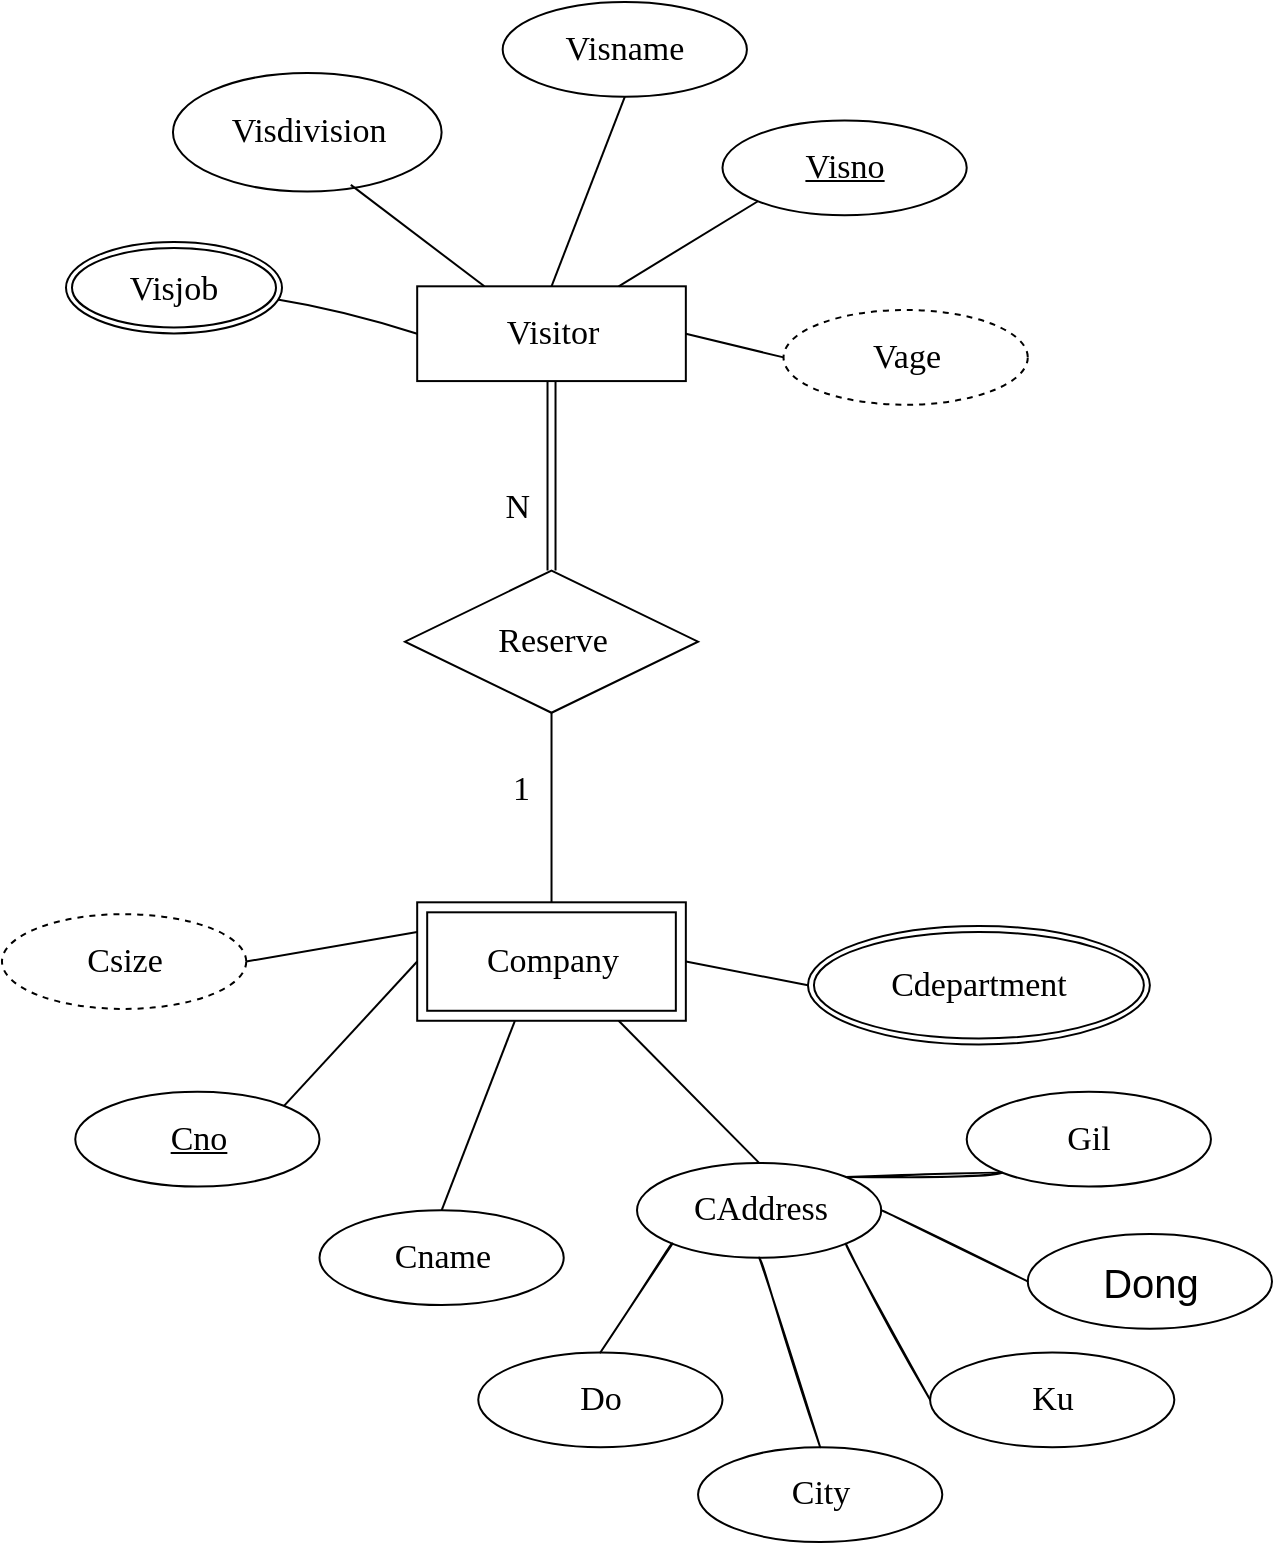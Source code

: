 <mxfile version="15.5.2" type="device"><diagram id="R2lEEEUBdFMjLlhIrx00" name="Page-1"><mxGraphModel dx="1767" dy="806" grid="1" gridSize="10" guides="1" tooltips="1" connect="1" arrows="1" fold="1" page="1" pageScale="1" pageWidth="850" pageHeight="1100" math="0" shadow="0" extFonts="Permanent Marker^https://fonts.googleapis.com/css?family=Permanent+Marker"><root><mxCell id="0"/><mxCell id="1" parent="0"/><mxCell id="l_VstKX5EiSY__bEC5uq-54" value="" style="group;sketch=0;" vertex="1" connectable="0" parent="1"><mxGeometry x="108" y="100" width="635" height="770" as="geometry"/></mxCell><mxCell id="l_VstKX5EiSY__bEC5uq-8" value="Company" style="shape=ext;margin=3;double=1;html=1;align=center;sketch=0;hachureGap=4;pointerEvents=0;fontFamily=Verdana;fontSize=17;" vertex="1" parent="l_VstKX5EiSY__bEC5uq-54"><mxGeometry x="207.596" y="450.154" width="134.327" height="59.231" as="geometry"/></mxCell><mxCell id="l_VstKX5EiSY__bEC5uq-9" value="Visitor" style="html=1;align=center;sketch=0;hachureGap=4;pointerEvents=0;fontFamily=Verdana;fontSize=17;" vertex="1" parent="l_VstKX5EiSY__bEC5uq-54"><mxGeometry x="207.596" y="142.154" width="134.327" height="47.385" as="geometry"/></mxCell><mxCell id="l_VstKX5EiSY__bEC5uq-10" value="Reserve" style="shape=rhombus;perimeter=rhombusPerimeter;html=1;align=center;sketch=0;hachureGap=4;pointerEvents=0;fontFamily=Verdana;fontSize=17;" vertex="1" parent="l_VstKX5EiSY__bEC5uq-54"><mxGeometry x="201.49" y="284.308" width="146.538" height="71.077" as="geometry"/></mxCell><mxCell id="l_VstKX5EiSY__bEC5uq-11" value="" style="endArrow=none;html=1;rounded=0;sketch=0;hachureGap=4;fontFamily=Verdana;fontSize=17;startSize=14;endSize=14;sourcePerimeterSpacing=8;targetPerimeterSpacing=8;curved=1;exitX=0.5;exitY=0;exitDx=0;exitDy=0;entryX=0.5;entryY=1;entryDx=0;entryDy=0;" edge="1" parent="l_VstKX5EiSY__bEC5uq-54" source="l_VstKX5EiSY__bEC5uq-8" target="l_VstKX5EiSY__bEC5uq-10"><mxGeometry relative="1" as="geometry"><mxPoint x="268.654" y="331.692" as="sourcePoint"/><mxPoint x="464.038" y="331.692" as="targetPoint"/></mxGeometry></mxCell><mxCell id="l_VstKX5EiSY__bEC5uq-12" value="1" style="resizable=0;html=1;align=right;verticalAlign=bottom;sketch=1;hachureGap=4;pointerEvents=0;fontFamily=Verdana;fontSize=17;" connectable="0" vertex="1" parent="l_VstKX5EiSY__bEC5uq-11"><mxGeometry x="1" relative="1" as="geometry"><mxPoint x="-10" y="50" as="offset"/></mxGeometry></mxCell><mxCell id="l_VstKX5EiSY__bEC5uq-15" value="Visno" style="ellipse;html=1;align=center;fontStyle=4;sketch=0;hachureGap=4;pointerEvents=0;fontFamily=Verdana;fontSize=17;" vertex="1" parent="l_VstKX5EiSY__bEC5uq-54"><mxGeometry x="360.24" y="59.231" width="122.115" height="47.385" as="geometry"/></mxCell><mxCell id="l_VstKX5EiSY__bEC5uq-16" value="Visname" style="ellipse;html=1;align=center;sketch=0;hachureGap=4;pointerEvents=0;fontFamily=Verdana;fontSize=17;" vertex="1" parent="l_VstKX5EiSY__bEC5uq-54"><mxGeometry x="250.337" width="122.115" height="47.385" as="geometry"/></mxCell><mxCell id="l_VstKX5EiSY__bEC5uq-17" value="Visdivision" style="ellipse;html=1;align=center;sketch=0;hachureGap=4;pointerEvents=0;fontFamily=Verdana;fontSize=17;" vertex="1" parent="l_VstKX5EiSY__bEC5uq-54"><mxGeometry x="85.481" y="35.538" width="134.327" height="59.231" as="geometry"/></mxCell><mxCell id="l_VstKX5EiSY__bEC5uq-18" value="" style="shape=link;html=1;rounded=0;sketch=0;hachureGap=4;fontFamily=Verdana;fontSize=17;endArrow=open;startSize=14;endSize=14;sourcePerimeterSpacing=8;targetPerimeterSpacing=8;curved=1;exitX=0.5;exitY=1;exitDx=0;exitDy=0;entryX=0.5;entryY=0;entryDx=0;entryDy=0;" edge="1" parent="l_VstKX5EiSY__bEC5uq-54" source="l_VstKX5EiSY__bEC5uq-9" target="l_VstKX5EiSY__bEC5uq-10"><mxGeometry relative="1" as="geometry"><mxPoint x="256.442" y="213.231" as="sourcePoint"/><mxPoint x="451.827" y="213.231" as="targetPoint"/></mxGeometry></mxCell><mxCell id="l_VstKX5EiSY__bEC5uq-19" value="N" style="resizable=0;html=1;align=right;verticalAlign=bottom;sketch=1;hachureGap=4;pointerEvents=0;fontFamily=Verdana;fontSize=17;" connectable="0" vertex="1" parent="l_VstKX5EiSY__bEC5uq-18"><mxGeometry x="1" relative="1" as="geometry"><mxPoint x="-10" y="-20" as="offset"/></mxGeometry></mxCell><mxCell id="l_VstKX5EiSY__bEC5uq-22" value="" style="endArrow=none;html=1;rounded=0;sketch=0;hachureGap=4;fontFamily=Verdana;fontSize=17;startSize=14;endSize=14;sourcePerimeterSpacing=8;targetPerimeterSpacing=8;curved=1;exitX=1;exitY=0.5;exitDx=0;exitDy=0;entryX=0;entryY=0.5;entryDx=0;entryDy=0;" edge="1" parent="l_VstKX5EiSY__bEC5uq-54" target="l_VstKX5EiSY__bEC5uq-9"><mxGeometry relative="1" as="geometry"><mxPoint x="134.327" y="148.077" as="sourcePoint"/><mxPoint x="451.827" y="248.769" as="targetPoint"/><Array as="points"><mxPoint x="170.962" y="154"/></Array></mxGeometry></mxCell><mxCell id="l_VstKX5EiSY__bEC5uq-23" value="" style="endArrow=none;html=1;rounded=0;sketch=0;hachureGap=4;fontFamily=Verdana;fontSize=17;startSize=14;endSize=14;sourcePerimeterSpacing=8;targetPerimeterSpacing=8;curved=1;exitX=0.662;exitY=0.944;exitDx=0;exitDy=0;entryX=0.25;entryY=0;entryDx=0;entryDy=0;exitPerimeter=0;" edge="1" parent="l_VstKX5EiSY__bEC5uq-54" source="l_VstKX5EiSY__bEC5uq-17" target="l_VstKX5EiSY__bEC5uq-9"><mxGeometry relative="1" as="geometry"><mxPoint x="146.538" y="159.923" as="sourcePoint"/><mxPoint x="219.808" y="177.692" as="targetPoint"/></mxGeometry></mxCell><mxCell id="l_VstKX5EiSY__bEC5uq-24" value="" style="endArrow=none;html=1;rounded=0;sketch=0;hachureGap=4;fontFamily=Verdana;fontSize=17;startSize=14;endSize=14;sourcePerimeterSpacing=8;targetPerimeterSpacing=8;curved=1;exitX=0.5;exitY=1;exitDx=0;exitDy=0;entryX=0.5;entryY=0;entryDx=0;entryDy=0;" edge="1" parent="l_VstKX5EiSY__bEC5uq-54" source="l_VstKX5EiSY__bEC5uq-16" target="l_VstKX5EiSY__bEC5uq-9"><mxGeometry relative="1" as="geometry"><mxPoint x="158.75" y="171.769" as="sourcePoint"/><mxPoint x="232.019" y="189.538" as="targetPoint"/></mxGeometry></mxCell><mxCell id="l_VstKX5EiSY__bEC5uq-25" value="" style="endArrow=none;html=1;rounded=0;sketch=0;hachureGap=4;fontFamily=Verdana;fontSize=17;startSize=14;endSize=14;sourcePerimeterSpacing=8;targetPerimeterSpacing=8;curved=1;exitX=0;exitY=1;exitDx=0;exitDy=0;entryX=0.75;entryY=0;entryDx=0;entryDy=0;" edge="1" parent="l_VstKX5EiSY__bEC5uq-54" source="l_VstKX5EiSY__bEC5uq-15" target="l_VstKX5EiSY__bEC5uq-9"><mxGeometry relative="1" as="geometry"><mxPoint x="170.962" y="183.615" as="sourcePoint"/><mxPoint x="244.231" y="201.385" as="targetPoint"/></mxGeometry></mxCell><mxCell id="l_VstKX5EiSY__bEC5uq-26" value="Cname" style="ellipse;html=1;align=center;sketch=0;hachureGap=4;pointerEvents=0;fontFamily=Verdana;fontSize=17;" vertex="1" parent="l_VstKX5EiSY__bEC5uq-54"><mxGeometry x="158.75" y="604.154" width="122.115" height="47.385" as="geometry"/></mxCell><mxCell id="l_VstKX5EiSY__bEC5uq-27" value="Cno" style="ellipse;html=1;align=center;fontStyle=4;sketch=0;hachureGap=4;pointerEvents=0;fontFamily=Verdana;fontSize=17;" vertex="1" parent="l_VstKX5EiSY__bEC5uq-54"><mxGeometry x="36.635" y="544.923" width="122.115" height="47.385" as="geometry"/></mxCell><mxCell id="l_VstKX5EiSY__bEC5uq-28" value="CAddress" style="ellipse;html=1;align=center;sketch=0;hachureGap=4;pointerEvents=0;fontFamily=Verdana;fontSize=17;" vertex="1" parent="l_VstKX5EiSY__bEC5uq-54"><mxGeometry x="317.5" y="580.462" width="122.115" height="47.385" as="geometry"/></mxCell><mxCell id="l_VstKX5EiSY__bEC5uq-29" value="City" style="ellipse;html=1;align=center;sketch=0;hachureGap=4;pointerEvents=0;fontFamily=Verdana;fontSize=17;" vertex="1" parent="l_VstKX5EiSY__bEC5uq-54"><mxGeometry x="348.029" y="722.615" width="122.115" height="47.385" as="geometry"/></mxCell><mxCell id="l_VstKX5EiSY__bEC5uq-30" value="Ku" style="ellipse;html=1;align=center;sketch=0;hachureGap=4;pointerEvents=0;fontFamily=Verdana;fontSize=17;" vertex="1" parent="l_VstKX5EiSY__bEC5uq-54"><mxGeometry x="464.038" y="675.231" width="122.115" height="47.385" as="geometry"/></mxCell><mxCell id="l_VstKX5EiSY__bEC5uq-31" value="Do" style="ellipse;html=1;align=center;sketch=0;hachureGap=4;pointerEvents=0;fontFamily=Verdana;fontSize=17;" vertex="1" parent="l_VstKX5EiSY__bEC5uq-54"><mxGeometry x="238.125" y="675.231" width="122.115" height="47.385" as="geometry"/></mxCell><mxCell id="l_VstKX5EiSY__bEC5uq-32" value="Dong&lt;span style=&quot;color: rgba(0 , 0 , 0 , 0) ; font-family: monospace ; font-size: 0px&quot;&gt;%3CmxGraphModel%3E%3Croot%3E%3CmxCell%20id%3D%220%22%2F%3E%3CmxCell%20id%3D%221%22%20parent%3D%220%22%2F%3E%3CmxCell%20id%3D%222%22%20value%3D%22Do%22%20style%3D%22ellipse%3BwhiteSpace%3Dwrap%3Bhtml%3D1%3Balign%3Dcenter%3Bsketch%3D1%3BhachureGap%3D4%3BpointerEvents%3D0%3BfontFamily%3DHelvetica%3BfontSize%3D20%3B%22%20vertex%3D%221%22%20parent%3D%221%22%3E%3CmxGeometry%20x%3D%22275%22%20y%3D%22830%22%20width%3D%22100%22%20height%3D%2240%22%20as%3D%22geometry%22%2F%3E%3C%2FmxCell%3E%3C%2Froot%3E%3C%2FmxGraphModel%3E&lt;/span&gt;" style="ellipse;html=1;align=center;sketch=0;hachureGap=4;pointerEvents=0;fontFamily=Helvetica;fontSize=20;" vertex="1" parent="l_VstKX5EiSY__bEC5uq-54"><mxGeometry x="512.885" y="616" width="122.115" height="47.385" as="geometry"/></mxCell><mxCell id="l_VstKX5EiSY__bEC5uq-33" value="Gil" style="ellipse;html=1;align=center;sketch=0;hachureGap=4;pointerEvents=0;fontFamily=Verdana;fontSize=17;" vertex="1" parent="l_VstKX5EiSY__bEC5uq-54"><mxGeometry x="482.356" y="544.923" width="122.115" height="47.385" as="geometry"/></mxCell><mxCell id="l_VstKX5EiSY__bEC5uq-34" value="" style="endArrow=none;html=1;rounded=0;sketch=1;hachureGap=4;fontFamily=Verdana;fontSize=17;startSize=14;endSize=14;sourcePerimeterSpacing=8;targetPerimeterSpacing=8;curved=1;exitX=0;exitY=1;exitDx=0;exitDy=0;entryX=0.5;entryY=0;entryDx=0;entryDy=0;" edge="1" parent="l_VstKX5EiSY__bEC5uq-54" source="l_VstKX5EiSY__bEC5uq-28" target="l_VstKX5EiSY__bEC5uq-31"><mxGeometry relative="1" as="geometry"><mxPoint x="170.962" y="355.385" as="sourcePoint"/><mxPoint x="366.346" y="355.385" as="targetPoint"/></mxGeometry></mxCell><mxCell id="l_VstKX5EiSY__bEC5uq-36" value="" style="endArrow=none;html=1;rounded=0;sketch=1;hachureGap=4;fontFamily=Verdana;fontSize=17;startSize=14;endSize=14;sourcePerimeterSpacing=8;targetPerimeterSpacing=8;curved=1;exitX=0.5;exitY=1;exitDx=0;exitDy=0;entryX=0.5;entryY=0;entryDx=0;entryDy=0;" edge="1" parent="l_VstKX5EiSY__bEC5uq-54" source="l_VstKX5EiSY__bEC5uq-28" target="l_VstKX5EiSY__bEC5uq-29"><mxGeometry relative="1" as="geometry"><mxPoint x="347.595" y="632.753" as="sourcePoint"/><mxPoint x="311.394" y="687.077" as="targetPoint"/></mxGeometry></mxCell><mxCell id="l_VstKX5EiSY__bEC5uq-37" value="" style="endArrow=none;html=1;rounded=0;sketch=1;hachureGap=4;fontFamily=Verdana;fontSize=17;startSize=14;endSize=14;sourcePerimeterSpacing=8;targetPerimeterSpacing=8;curved=1;exitX=1;exitY=1;exitDx=0;exitDy=0;entryX=0;entryY=0.5;entryDx=0;entryDy=0;" edge="1" parent="l_VstKX5EiSY__bEC5uq-54" source="l_VstKX5EiSY__bEC5uq-28" target="l_VstKX5EiSY__bEC5uq-30"><mxGeometry relative="1" as="geometry"><mxPoint x="359.806" y="644.599" as="sourcePoint"/><mxPoint x="323.606" y="698.923" as="targetPoint"/></mxGeometry></mxCell><mxCell id="l_VstKX5EiSY__bEC5uq-38" value="" style="endArrow=none;html=1;rounded=0;sketch=1;hachureGap=4;fontFamily=Verdana;fontSize=17;startSize=14;endSize=14;sourcePerimeterSpacing=8;targetPerimeterSpacing=8;curved=1;exitX=1;exitY=0.5;exitDx=0;exitDy=0;entryX=0;entryY=0.5;entryDx=0;entryDy=0;" edge="1" parent="l_VstKX5EiSY__bEC5uq-54" source="l_VstKX5EiSY__bEC5uq-28" target="l_VstKX5EiSY__bEC5uq-32"><mxGeometry relative="1" as="geometry"><mxPoint x="372.018" y="656.445" as="sourcePoint"/><mxPoint x="335.817" y="710.769" as="targetPoint"/></mxGeometry></mxCell><mxCell id="l_VstKX5EiSY__bEC5uq-39" value="" style="endArrow=none;html=1;rounded=0;sketch=1;hachureGap=4;fontFamily=Verdana;fontSize=17;startSize=14;endSize=14;sourcePerimeterSpacing=8;targetPerimeterSpacing=8;curved=1;exitX=0;exitY=1;exitDx=0;exitDy=0;entryX=1;entryY=0;entryDx=0;entryDy=0;" edge="1" parent="l_VstKX5EiSY__bEC5uq-54" source="l_VstKX5EiSY__bEC5uq-33" target="l_VstKX5EiSY__bEC5uq-28"><mxGeometry relative="1" as="geometry"><mxPoint x="384.23" y="668.291" as="sourcePoint"/><mxPoint x="348.029" y="722.615" as="targetPoint"/></mxGeometry></mxCell><mxCell id="l_VstKX5EiSY__bEC5uq-41" value="" style="endArrow=none;html=1;rounded=0;sketch=0;hachureGap=4;fontFamily=Verdana;fontSize=17;startSize=14;endSize=14;sourcePerimeterSpacing=8;targetPerimeterSpacing=8;curved=1;exitX=0;exitY=0.5;exitDx=0;exitDy=0;entryX=1;entryY=0;entryDx=0;entryDy=0;" edge="1" parent="l_VstKX5EiSY__bEC5uq-54" source="l_VstKX5EiSY__bEC5uq-8" target="l_VstKX5EiSY__bEC5uq-27"><mxGeometry relative="1" as="geometry"><mxPoint x="396.441" y="680.138" as="sourcePoint"/><mxPoint x="360.24" y="734.462" as="targetPoint"/></mxGeometry></mxCell><mxCell id="l_VstKX5EiSY__bEC5uq-42" value="" style="endArrow=none;html=1;rounded=0;sketch=0;hachureGap=4;fontFamily=Verdana;fontSize=17;startSize=14;endSize=14;sourcePerimeterSpacing=8;targetPerimeterSpacing=8;curved=1;entryX=0.5;entryY=0;entryDx=0;entryDy=0;" edge="1" parent="l_VstKX5EiSY__bEC5uq-54" target="l_VstKX5EiSY__bEC5uq-26"><mxGeometry relative="1" as="geometry"><mxPoint x="256.442" y="509.385" as="sourcePoint"/><mxPoint x="372.452" y="746.308" as="targetPoint"/></mxGeometry></mxCell><mxCell id="l_VstKX5EiSY__bEC5uq-43" value="" style="endArrow=none;html=1;rounded=0;sketch=0;hachureGap=4;fontFamily=Verdana;fontSize=17;startSize=14;endSize=14;sourcePerimeterSpacing=8;targetPerimeterSpacing=8;curved=1;exitX=0.75;exitY=1;exitDx=0;exitDy=0;entryX=0.5;entryY=0;entryDx=0;entryDy=0;" edge="1" parent="l_VstKX5EiSY__bEC5uq-54" source="l_VstKX5EiSY__bEC5uq-8" target="l_VstKX5EiSY__bEC5uq-28"><mxGeometry relative="1" as="geometry"><mxPoint x="420.864" y="703.83" as="sourcePoint"/><mxPoint x="384.663" y="758.154" as="targetPoint"/></mxGeometry></mxCell><mxCell id="l_VstKX5EiSY__bEC5uq-47" value="Csize" style="ellipse;html=1;align=center;dashed=1;sketch=0;hachureGap=4;pointerEvents=0;fontFamily=Verdana;fontSize=17;" vertex="1" parent="l_VstKX5EiSY__bEC5uq-54"><mxGeometry y="456.077" width="122.115" height="47.385" as="geometry"/></mxCell><mxCell id="l_VstKX5EiSY__bEC5uq-48" value="Cdepartment" style="ellipse;shape=doubleEllipse;margin=3;html=1;align=center;sketch=0;hachureGap=4;pointerEvents=0;fontFamily=Verdana;fontSize=17;" vertex="1" parent="l_VstKX5EiSY__bEC5uq-54"><mxGeometry x="402.981" y="462" width="170.962" height="59.231" as="geometry"/></mxCell><mxCell id="l_VstKX5EiSY__bEC5uq-50" value="Vage" style="ellipse;html=1;align=center;dashed=1;sketch=0;hachureGap=4;pointerEvents=0;fontFamily=Verdana;fontSize=17;fillStyle=auto;" vertex="1" parent="l_VstKX5EiSY__bEC5uq-54"><mxGeometry x="390.769" y="154" width="122.115" height="47.385" as="geometry"/></mxCell><mxCell id="l_VstKX5EiSY__bEC5uq-51" value="" style="endArrow=none;html=1;rounded=0;sketch=0;hachureGap=4;fontFamily=Verdana;fontSize=17;startSize=14;endSize=14;sourcePerimeterSpacing=8;targetPerimeterSpacing=8;curved=1;exitX=0;exitY=0.5;exitDx=0;exitDy=0;entryX=1;entryY=0.5;entryDx=0;entryDy=0;" edge="1" parent="l_VstKX5EiSY__bEC5uq-54" source="l_VstKX5EiSY__bEC5uq-50" target="l_VstKX5EiSY__bEC5uq-9"><mxGeometry relative="1" as="geometry"><mxPoint x="390.335" y="111.522" as="sourcePoint"/><mxPoint x="320.553" y="154" as="targetPoint"/></mxGeometry></mxCell><mxCell id="l_VstKX5EiSY__bEC5uq-52" value="" style="endArrow=none;html=1;rounded=0;sketch=0;hachureGap=4;fontFamily=Verdana;fontSize=17;startSize=14;endSize=14;sourcePerimeterSpacing=8;targetPerimeterSpacing=8;curved=1;exitX=0;exitY=0.25;exitDx=0;exitDy=0;entryX=1;entryY=0.5;entryDx=0;entryDy=0;" edge="1" parent="l_VstKX5EiSY__bEC5uq-54" source="l_VstKX5EiSY__bEC5uq-8" target="l_VstKX5EiSY__bEC5uq-47"><mxGeometry relative="1" as="geometry"><mxPoint x="402.547" y="123.368" as="sourcePoint"/><mxPoint x="332.764" y="165.846" as="targetPoint"/></mxGeometry></mxCell><mxCell id="l_VstKX5EiSY__bEC5uq-53" value="" style="endArrow=none;html=1;rounded=0;sketch=0;hachureGap=4;fontFamily=Verdana;fontSize=17;startSize=14;endSize=14;sourcePerimeterSpacing=8;targetPerimeterSpacing=8;curved=1;exitX=0;exitY=0.5;exitDx=0;exitDy=0;entryX=1;entryY=0.5;entryDx=0;entryDy=0;" edge="1" parent="l_VstKX5EiSY__bEC5uq-54" source="l_VstKX5EiSY__bEC5uq-48" target="l_VstKX5EiSY__bEC5uq-8"><mxGeometry relative="1" as="geometry"><mxPoint x="414.758" y="135.215" as="sourcePoint"/><mxPoint x="344.976" y="177.692" as="targetPoint"/></mxGeometry></mxCell><mxCell id="l_VstKX5EiSY__bEC5uq-56" value="&lt;span style=&quot;font-size: 17px&quot;&gt;Visjob&lt;/span&gt;" style="ellipse;shape=doubleEllipse;margin=3;whiteSpace=wrap;html=1;align=center;sketch=0;hachureGap=4;fillStyle=auto;pointerEvents=0;fontFamily=Verdana;fontSize=18;" vertex="1" parent="l_VstKX5EiSY__bEC5uq-54"><mxGeometry x="32" y="120" width="108" height="45.69" as="geometry"/></mxCell></root></mxGraphModel></diagram></mxfile>